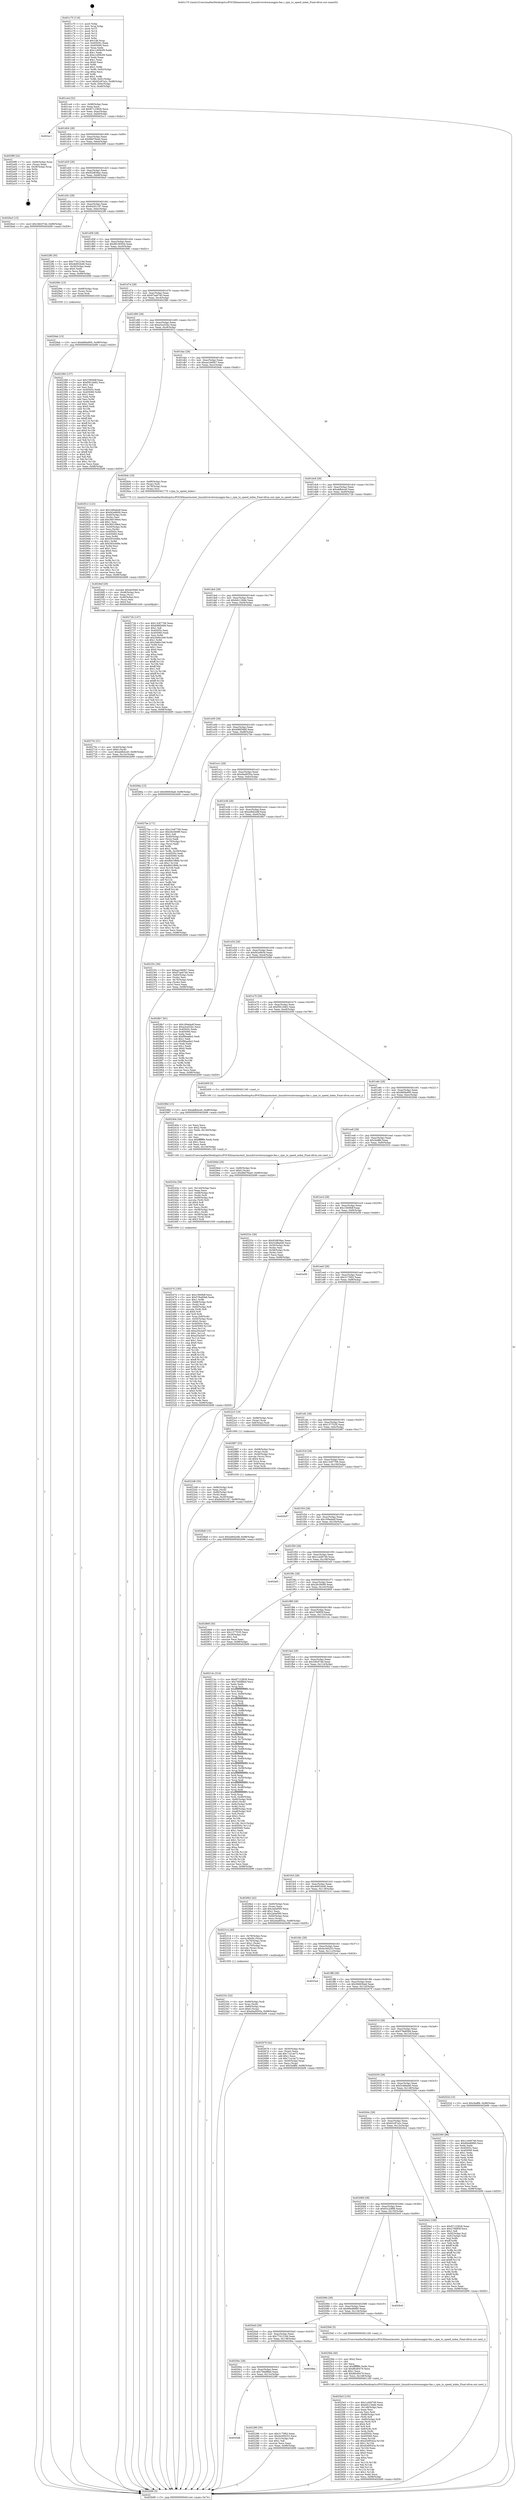 digraph "0x401c70" {
  label = "0x401c70 (/mnt/c/Users/mathe/Desktop/tcc/POCII/binaries/extr_linuxdrivershwmongpio-fan.c_rpm_to_speed_index_Final-ollvm.out::main(0))"
  labelloc = "t"
  node[shape=record]

  Entry [label="",width=0.3,height=0.3,shape=circle,fillcolor=black,style=filled]
  "0x401ce4" [label="{
     0x401ce4 [32]\l
     | [instrs]\l
     &nbsp;&nbsp;0x401ce4 \<+6\>: mov -0x98(%rbp),%eax\l
     &nbsp;&nbsp;0x401cea \<+2\>: mov %eax,%ecx\l
     &nbsp;&nbsp;0x401cec \<+6\>: sub $0x87123828,%ecx\l
     &nbsp;&nbsp;0x401cf2 \<+6\>: mov %eax,-0xac(%rbp)\l
     &nbsp;&nbsp;0x401cf8 \<+6\>: mov %ecx,-0xb0(%rbp)\l
     &nbsp;&nbsp;0x401cfe \<+6\>: je 0000000000402a11 \<main+0xda1\>\l
  }"]
  "0x402a11" [label="{
     0x402a11\l
  }", style=dashed]
  "0x401d04" [label="{
     0x401d04 [28]\l
     | [instrs]\l
     &nbsp;&nbsp;0x401d04 \<+5\>: jmp 0000000000401d09 \<main+0x99\>\l
     &nbsp;&nbsp;0x401d09 \<+6\>: mov -0xac(%rbp),%eax\l
     &nbsp;&nbsp;0x401d0f \<+5\>: sub $0x88d76ee0,%eax\l
     &nbsp;&nbsp;0x401d14 \<+6\>: mov %eax,-0xb4(%rbp)\l
     &nbsp;&nbsp;0x401d1a \<+6\>: je 00000000004029f9 \<main+0xd89\>\l
  }"]
  Exit [label="",width=0.3,height=0.3,shape=circle,fillcolor=black,style=filled,peripheries=2]
  "0x4029f9" [label="{
     0x4029f9 [24]\l
     | [instrs]\l
     &nbsp;&nbsp;0x4029f9 \<+7\>: mov -0x90(%rbp),%rax\l
     &nbsp;&nbsp;0x402a00 \<+2\>: mov (%rax),%eax\l
     &nbsp;&nbsp;0x402a02 \<+4\>: lea -0x28(%rbp),%rsp\l
     &nbsp;&nbsp;0x402a06 \<+1\>: pop %rbx\l
     &nbsp;&nbsp;0x402a07 \<+2\>: pop %r12\l
     &nbsp;&nbsp;0x402a09 \<+2\>: pop %r13\l
     &nbsp;&nbsp;0x402a0b \<+2\>: pop %r14\l
     &nbsp;&nbsp;0x402a0d \<+2\>: pop %r15\l
     &nbsp;&nbsp;0x402a0f \<+1\>: pop %rbp\l
     &nbsp;&nbsp;0x402a10 \<+1\>: ret\l
  }"]
  "0x401d20" [label="{
     0x401d20 [28]\l
     | [instrs]\l
     &nbsp;&nbsp;0x401d20 \<+5\>: jmp 0000000000401d25 \<main+0xb5\>\l
     &nbsp;&nbsp;0x401d25 \<+6\>: mov -0xac(%rbp),%eax\l
     &nbsp;&nbsp;0x401d2b \<+5\>: sub $0x92d838ac,%eax\l
     &nbsp;&nbsp;0x401d30 \<+6\>: mov %eax,-0xb8(%rbp)\l
     &nbsp;&nbsp;0x401d36 \<+6\>: je 00000000004026a3 \<main+0xa33\>\l
  }"]
  "0x4029ab" [label="{
     0x4029ab [15]\l
     | [instrs]\l
     &nbsp;&nbsp;0x4029ab \<+10\>: movl $0xfd69a995,-0x98(%rbp)\l
     &nbsp;&nbsp;0x4029b5 \<+5\>: jmp 0000000000402b99 \<main+0xf29\>\l
  }"]
  "0x4026a3" [label="{
     0x4026a3 [15]\l
     | [instrs]\l
     &nbsp;&nbsp;0x4026a3 \<+10\>: movl $0x34fc07dd,-0x98(%rbp)\l
     &nbsp;&nbsp;0x4026ad \<+5\>: jmp 0000000000402b99 \<main+0xf29\>\l
  }"]
  "0x401d3c" [label="{
     0x401d3c [28]\l
     | [instrs]\l
     &nbsp;&nbsp;0x401d3c \<+5\>: jmp 0000000000401d41 \<main+0xd1\>\l
     &nbsp;&nbsp;0x401d41 \<+6\>: mov -0xac(%rbp),%eax\l
     &nbsp;&nbsp;0x401d47 \<+5\>: sub $0x94261187,%eax\l
     &nbsp;&nbsp;0x401d4c \<+6\>: mov %eax,-0xbc(%rbp)\l
     &nbsp;&nbsp;0x401d52 \<+6\>: je 00000000004022f6 \<main+0x686\>\l
  }"]
  "0x4028a8" [label="{
     0x4028a8 [15]\l
     | [instrs]\l
     &nbsp;&nbsp;0x4028a8 \<+10\>: movl $0xed942e8f,-0x98(%rbp)\l
     &nbsp;&nbsp;0x4028b2 \<+5\>: jmp 0000000000402b99 \<main+0xf29\>\l
  }"]
  "0x4022f6" [label="{
     0x4022f6 [30]\l
     | [instrs]\l
     &nbsp;&nbsp;0x4022f6 \<+5\>: mov $0x77d1216d,%eax\l
     &nbsp;&nbsp;0x4022fb \<+5\>: mov $0x4b952b46,%ecx\l
     &nbsp;&nbsp;0x402300 \<+3\>: mov -0x30(%rbp),%edx\l
     &nbsp;&nbsp;0x402303 \<+3\>: cmp $0x0,%edx\l
     &nbsp;&nbsp;0x402306 \<+3\>: cmove %ecx,%eax\l
     &nbsp;&nbsp;0x402309 \<+6\>: mov %eax,-0x98(%rbp)\l
     &nbsp;&nbsp;0x40230f \<+5\>: jmp 0000000000402b99 \<main+0xf29\>\l
  }"]
  "0x401d58" [label="{
     0x401d58 [28]\l
     | [instrs]\l
     &nbsp;&nbsp;0x401d58 \<+5\>: jmp 0000000000401d5d \<main+0xed\>\l
     &nbsp;&nbsp;0x401d5d \<+6\>: mov -0xac(%rbp),%eax\l
     &nbsp;&nbsp;0x401d63 \<+5\>: sub $0x96190454,%eax\l
     &nbsp;&nbsp;0x401d68 \<+6\>: mov %eax,-0xc0(%rbp)\l
     &nbsp;&nbsp;0x401d6e \<+6\>: je 000000000040299c \<main+0xd2c\>\l
  }"]
  "0x40270c" [label="{
     0x40270c [31]\l
     | [instrs]\l
     &nbsp;&nbsp;0x40270c \<+4\>: mov -0x40(%rbp),%rdi\l
     &nbsp;&nbsp;0x402710 \<+6\>: movl $0x0,(%rdi)\l
     &nbsp;&nbsp;0x402716 \<+10\>: movl $0xabfb4ce0,-0x98(%rbp)\l
     &nbsp;&nbsp;0x402720 \<+6\>: mov %eax,-0x14c(%rbp)\l
     &nbsp;&nbsp;0x402726 \<+5\>: jmp 0000000000402b99 \<main+0xf29\>\l
  }"]
  "0x40299c" [label="{
     0x40299c [15]\l
     | [instrs]\l
     &nbsp;&nbsp;0x40299c \<+4\>: mov -0x68(%rbp),%rax\l
     &nbsp;&nbsp;0x4029a0 \<+3\>: mov (%rax),%rax\l
     &nbsp;&nbsp;0x4029a3 \<+3\>: mov %rax,%rdi\l
     &nbsp;&nbsp;0x4029a6 \<+5\>: call 0000000000401030 \<free@plt\>\l
     | [calls]\l
     &nbsp;&nbsp;0x401030 \{1\} (unknown)\l
  }"]
  "0x401d74" [label="{
     0x401d74 [28]\l
     | [instrs]\l
     &nbsp;&nbsp;0x401d74 \<+5\>: jmp 0000000000401d79 \<main+0x109\>\l
     &nbsp;&nbsp;0x401d79 \<+6\>: mov -0xac(%rbp),%eax\l
     &nbsp;&nbsp;0x401d7f \<+5\>: sub $0x97aa6740,%eax\l
     &nbsp;&nbsp;0x401d84 \<+6\>: mov %eax,-0xc4(%rbp)\l
     &nbsp;&nbsp;0x401d8a \<+6\>: je 0000000000402380 \<main+0x710\>\l
  }"]
  "0x4026ef" [label="{
     0x4026ef [29]\l
     | [instrs]\l
     &nbsp;&nbsp;0x4026ef \<+10\>: movabs $0x4030b6,%rdi\l
     &nbsp;&nbsp;0x4026f9 \<+4\>: mov -0x48(%rbp),%rsi\l
     &nbsp;&nbsp;0x4026fd \<+2\>: mov %eax,(%rsi)\l
     &nbsp;&nbsp;0x4026ff \<+4\>: mov -0x48(%rbp),%rsi\l
     &nbsp;&nbsp;0x402703 \<+2\>: mov (%rsi),%esi\l
     &nbsp;&nbsp;0x402705 \<+2\>: mov $0x0,%al\l
     &nbsp;&nbsp;0x402707 \<+5\>: call 0000000000401040 \<printf@plt\>\l
     | [calls]\l
     &nbsp;&nbsp;0x401040 \{1\} (unknown)\l
  }"]
  "0x402380" [label="{
     0x402380 [137]\l
     | [instrs]\l
     &nbsp;&nbsp;0x402380 \<+5\>: mov $0x15609df,%eax\l
     &nbsp;&nbsp;0x402385 \<+5\>: mov $0xf561d462,%ecx\l
     &nbsp;&nbsp;0x40238a \<+2\>: mov $0x1,%dl\l
     &nbsp;&nbsp;0x40238c \<+2\>: xor %esi,%esi\l
     &nbsp;&nbsp;0x40238e \<+7\>: mov 0x40505c,%edi\l
     &nbsp;&nbsp;0x402395 \<+8\>: mov 0x405060,%r8d\l
     &nbsp;&nbsp;0x40239d \<+3\>: sub $0x1,%esi\l
     &nbsp;&nbsp;0x4023a0 \<+3\>: mov %edi,%r9d\l
     &nbsp;&nbsp;0x4023a3 \<+3\>: add %esi,%r9d\l
     &nbsp;&nbsp;0x4023a6 \<+4\>: imul %r9d,%edi\l
     &nbsp;&nbsp;0x4023aa \<+3\>: and $0x1,%edi\l
     &nbsp;&nbsp;0x4023ad \<+3\>: cmp $0x0,%edi\l
     &nbsp;&nbsp;0x4023b0 \<+4\>: sete %r10b\l
     &nbsp;&nbsp;0x4023b4 \<+4\>: cmp $0xa,%r8d\l
     &nbsp;&nbsp;0x4023b8 \<+4\>: setl %r11b\l
     &nbsp;&nbsp;0x4023bc \<+3\>: mov %r10b,%bl\l
     &nbsp;&nbsp;0x4023bf \<+3\>: xor $0xff,%bl\l
     &nbsp;&nbsp;0x4023c2 \<+3\>: mov %r11b,%r14b\l
     &nbsp;&nbsp;0x4023c5 \<+4\>: xor $0xff,%r14b\l
     &nbsp;&nbsp;0x4023c9 \<+3\>: xor $0x0,%dl\l
     &nbsp;&nbsp;0x4023cc \<+3\>: mov %bl,%r15b\l
     &nbsp;&nbsp;0x4023cf \<+4\>: and $0x0,%r15b\l
     &nbsp;&nbsp;0x4023d3 \<+3\>: and %dl,%r10b\l
     &nbsp;&nbsp;0x4023d6 \<+3\>: mov %r14b,%r12b\l
     &nbsp;&nbsp;0x4023d9 \<+4\>: and $0x0,%r12b\l
     &nbsp;&nbsp;0x4023dd \<+3\>: and %dl,%r11b\l
     &nbsp;&nbsp;0x4023e0 \<+3\>: or %r10b,%r15b\l
     &nbsp;&nbsp;0x4023e3 \<+3\>: or %r11b,%r12b\l
     &nbsp;&nbsp;0x4023e6 \<+3\>: xor %r12b,%r15b\l
     &nbsp;&nbsp;0x4023e9 \<+3\>: or %r14b,%bl\l
     &nbsp;&nbsp;0x4023ec \<+3\>: xor $0xff,%bl\l
     &nbsp;&nbsp;0x4023ef \<+3\>: or $0x0,%dl\l
     &nbsp;&nbsp;0x4023f2 \<+2\>: and %dl,%bl\l
     &nbsp;&nbsp;0x4023f4 \<+3\>: or %bl,%r15b\l
     &nbsp;&nbsp;0x4023f7 \<+4\>: test $0x1,%r15b\l
     &nbsp;&nbsp;0x4023fb \<+3\>: cmovne %ecx,%eax\l
     &nbsp;&nbsp;0x4023fe \<+6\>: mov %eax,-0x98(%rbp)\l
     &nbsp;&nbsp;0x402404 \<+5\>: jmp 0000000000402b99 \<main+0xf29\>\l
  }"]
  "0x401d90" [label="{
     0x401d90 [28]\l
     | [instrs]\l
     &nbsp;&nbsp;0x401d90 \<+5\>: jmp 0000000000401d95 \<main+0x125\>\l
     &nbsp;&nbsp;0x401d95 \<+6\>: mov -0xac(%rbp),%eax\l
     &nbsp;&nbsp;0x401d9b \<+5\>: sub $0xa3ce52bc,%eax\l
     &nbsp;&nbsp;0x401da0 \<+6\>: mov %eax,-0xc8(%rbp)\l
     &nbsp;&nbsp;0x401da6 \<+6\>: je 0000000000402912 \<main+0xca2\>\l
  }"]
  "0x4025e3" [label="{
     0x4025e3 [135]\l
     | [instrs]\l
     &nbsp;&nbsp;0x4025e3 \<+5\>: mov $0x1cd49749,%ecx\l
     &nbsp;&nbsp;0x4025e8 \<+5\>: mov $0xb0c13bbb,%edx\l
     &nbsp;&nbsp;0x4025ed \<+6\>: mov -0x148(%rbp),%esi\l
     &nbsp;&nbsp;0x4025f3 \<+3\>: imul %eax,%esi\l
     &nbsp;&nbsp;0x4025f6 \<+3\>: movslq %esi,%rdi\l
     &nbsp;&nbsp;0x4025f9 \<+4\>: mov -0x68(%rbp),%r8\l
     &nbsp;&nbsp;0x4025fd \<+3\>: mov (%r8),%r8\l
     &nbsp;&nbsp;0x402600 \<+4\>: mov -0x60(%rbp),%r9\l
     &nbsp;&nbsp;0x402604 \<+3\>: movslq (%r9),%r9\l
     &nbsp;&nbsp;0x402607 \<+4\>: shl $0x4,%r9\l
     &nbsp;&nbsp;0x40260b \<+3\>: add %r9,%r8\l
     &nbsp;&nbsp;0x40260e \<+4\>: mov 0x8(%r8),%r8\l
     &nbsp;&nbsp;0x402612 \<+3\>: mov %rdi,(%r8)\l
     &nbsp;&nbsp;0x402615 \<+7\>: mov 0x40505c,%eax\l
     &nbsp;&nbsp;0x40261c \<+7\>: mov 0x405060,%esi\l
     &nbsp;&nbsp;0x402623 \<+3\>: mov %eax,%r10d\l
     &nbsp;&nbsp;0x402626 \<+7\>: add $0xd3d9542a,%r10d\l
     &nbsp;&nbsp;0x40262d \<+4\>: sub $0x1,%r10d\l
     &nbsp;&nbsp;0x402631 \<+7\>: sub $0xd3d9542a,%r10d\l
     &nbsp;&nbsp;0x402638 \<+4\>: imul %r10d,%eax\l
     &nbsp;&nbsp;0x40263c \<+3\>: and $0x1,%eax\l
     &nbsp;&nbsp;0x40263f \<+3\>: cmp $0x0,%eax\l
     &nbsp;&nbsp;0x402642 \<+4\>: sete %r11b\l
     &nbsp;&nbsp;0x402646 \<+3\>: cmp $0xa,%esi\l
     &nbsp;&nbsp;0x402649 \<+3\>: setl %bl\l
     &nbsp;&nbsp;0x40264c \<+3\>: mov %r11b,%r14b\l
     &nbsp;&nbsp;0x40264f \<+3\>: and %bl,%r14b\l
     &nbsp;&nbsp;0x402652 \<+3\>: xor %bl,%r11b\l
     &nbsp;&nbsp;0x402655 \<+3\>: or %r11b,%r14b\l
     &nbsp;&nbsp;0x402658 \<+4\>: test $0x1,%r14b\l
     &nbsp;&nbsp;0x40265c \<+3\>: cmovne %edx,%ecx\l
     &nbsp;&nbsp;0x40265f \<+6\>: mov %ecx,-0x98(%rbp)\l
     &nbsp;&nbsp;0x402665 \<+5\>: jmp 0000000000402b99 \<main+0xf29\>\l
  }"]
  "0x402912" [label="{
     0x402912 [123]\l
     | [instrs]\l
     &nbsp;&nbsp;0x402912 \<+5\>: mov $0x169eda4f,%eax\l
     &nbsp;&nbsp;0x402917 \<+5\>: mov $0xf42e9b5b,%ecx\l
     &nbsp;&nbsp;0x40291c \<+4\>: mov -0x40(%rbp),%rdx\l
     &nbsp;&nbsp;0x402920 \<+2\>: mov (%rdx),%esi\l
     &nbsp;&nbsp;0x402922 \<+6\>: add $0x360199e4,%esi\l
     &nbsp;&nbsp;0x402928 \<+3\>: add $0x1,%esi\l
     &nbsp;&nbsp;0x40292b \<+6\>: sub $0x360199e4,%esi\l
     &nbsp;&nbsp;0x402931 \<+4\>: mov -0x40(%rbp),%rdx\l
     &nbsp;&nbsp;0x402935 \<+2\>: mov %esi,(%rdx)\l
     &nbsp;&nbsp;0x402937 \<+7\>: mov 0x40505c,%esi\l
     &nbsp;&nbsp;0x40293e \<+7\>: mov 0x405060,%edi\l
     &nbsp;&nbsp;0x402945 \<+3\>: mov %esi,%r8d\l
     &nbsp;&nbsp;0x402948 \<+7\>: sub $0x593c0d9e,%r8d\l
     &nbsp;&nbsp;0x40294f \<+4\>: sub $0x1,%r8d\l
     &nbsp;&nbsp;0x402953 \<+7\>: add $0x593c0d9e,%r8d\l
     &nbsp;&nbsp;0x40295a \<+4\>: imul %r8d,%esi\l
     &nbsp;&nbsp;0x40295e \<+3\>: and $0x1,%esi\l
     &nbsp;&nbsp;0x402961 \<+3\>: cmp $0x0,%esi\l
     &nbsp;&nbsp;0x402964 \<+4\>: sete %r9b\l
     &nbsp;&nbsp;0x402968 \<+3\>: cmp $0xa,%edi\l
     &nbsp;&nbsp;0x40296b \<+4\>: setl %r10b\l
     &nbsp;&nbsp;0x40296f \<+3\>: mov %r9b,%r11b\l
     &nbsp;&nbsp;0x402972 \<+3\>: and %r10b,%r11b\l
     &nbsp;&nbsp;0x402975 \<+3\>: xor %r10b,%r9b\l
     &nbsp;&nbsp;0x402978 \<+3\>: or %r9b,%r11b\l
     &nbsp;&nbsp;0x40297b \<+4\>: test $0x1,%r11b\l
     &nbsp;&nbsp;0x40297f \<+3\>: cmovne %ecx,%eax\l
     &nbsp;&nbsp;0x402982 \<+6\>: mov %eax,-0x98(%rbp)\l
     &nbsp;&nbsp;0x402988 \<+5\>: jmp 0000000000402b99 \<main+0xf29\>\l
  }"]
  "0x401dac" [label="{
     0x401dac [28]\l
     | [instrs]\l
     &nbsp;&nbsp;0x401dac \<+5\>: jmp 0000000000401db1 \<main+0x141\>\l
     &nbsp;&nbsp;0x401db1 \<+6\>: mov -0xac(%rbp),%eax\l
     &nbsp;&nbsp;0x401db7 \<+5\>: sub $0xaa1b60b7,%eax\l
     &nbsp;&nbsp;0x401dbc \<+6\>: mov %eax,-0xcc(%rbp)\l
     &nbsp;&nbsp;0x401dc2 \<+6\>: je 00000000004026dc \<main+0xa6c\>\l
  }"]
  "0x4025bb" [label="{
     0x4025bb [40]\l
     | [instrs]\l
     &nbsp;&nbsp;0x4025bb \<+5\>: mov $0x2,%ecx\l
     &nbsp;&nbsp;0x4025c0 \<+1\>: cltd\l
     &nbsp;&nbsp;0x4025c1 \<+2\>: idiv %ecx\l
     &nbsp;&nbsp;0x4025c3 \<+6\>: imul $0xfffffffe,%edx,%ecx\l
     &nbsp;&nbsp;0x4025c9 \<+6\>: sub $0x8fcd0479,%ecx\l
     &nbsp;&nbsp;0x4025cf \<+3\>: add $0x1,%ecx\l
     &nbsp;&nbsp;0x4025d2 \<+6\>: add $0x8fcd0479,%ecx\l
     &nbsp;&nbsp;0x4025d8 \<+6\>: mov %ecx,-0x148(%rbp)\l
     &nbsp;&nbsp;0x4025de \<+5\>: call 0000000000401160 \<next_i\>\l
     | [calls]\l
     &nbsp;&nbsp;0x401160 \{1\} (/mnt/c/Users/mathe/Desktop/tcc/POCII/binaries/extr_linuxdrivershwmongpio-fan.c_rpm_to_speed_index_Final-ollvm.out::next_i)\l
  }"]
  "0x4026dc" [label="{
     0x4026dc [19]\l
     | [instrs]\l
     &nbsp;&nbsp;0x4026dc \<+4\>: mov -0x68(%rbp),%rax\l
     &nbsp;&nbsp;0x4026e0 \<+3\>: mov (%rax),%rdi\l
     &nbsp;&nbsp;0x4026e3 \<+4\>: mov -0x78(%rbp),%rax\l
     &nbsp;&nbsp;0x4026e7 \<+3\>: mov (%rax),%rsi\l
     &nbsp;&nbsp;0x4026ea \<+5\>: call 0000000000401770 \<rpm_to_speed_index\>\l
     | [calls]\l
     &nbsp;&nbsp;0x401770 \{1\} (/mnt/c/Users/mathe/Desktop/tcc/POCII/binaries/extr_linuxdrivershwmongpio-fan.c_rpm_to_speed_index_Final-ollvm.out::rpm_to_speed_index)\l
  }"]
  "0x401dc8" [label="{
     0x401dc8 [28]\l
     | [instrs]\l
     &nbsp;&nbsp;0x401dc8 \<+5\>: jmp 0000000000401dcd \<main+0x15d\>\l
     &nbsp;&nbsp;0x401dcd \<+6\>: mov -0xac(%rbp),%eax\l
     &nbsp;&nbsp;0x401dd3 \<+5\>: sub $0xabfb4ce0,%eax\l
     &nbsp;&nbsp;0x401dd8 \<+6\>: mov %eax,-0xd0(%rbp)\l
     &nbsp;&nbsp;0x401dde \<+6\>: je 000000000040272b \<main+0xabb\>\l
  }"]
  "0x402474" [label="{
     0x402474 [185]\l
     | [instrs]\l
     &nbsp;&nbsp;0x402474 \<+5\>: mov $0x15609df,%ecx\l
     &nbsp;&nbsp;0x402479 \<+5\>: mov $0x578a85b8,%edx\l
     &nbsp;&nbsp;0x40247e \<+3\>: mov $0x1,%r9b\l
     &nbsp;&nbsp;0x402481 \<+4\>: mov -0x68(%rbp),%rdi\l
     &nbsp;&nbsp;0x402485 \<+3\>: mov (%rdi),%rdi\l
     &nbsp;&nbsp;0x402488 \<+4\>: mov -0x60(%rbp),%r8\l
     &nbsp;&nbsp;0x40248c \<+3\>: movslq (%r8),%r8\l
     &nbsp;&nbsp;0x40248f \<+4\>: shl $0x4,%r8\l
     &nbsp;&nbsp;0x402493 \<+3\>: add %r8,%rdi\l
     &nbsp;&nbsp;0x402496 \<+4\>: mov %rax,0x8(%rdi)\l
     &nbsp;&nbsp;0x40249a \<+4\>: mov -0x50(%rbp),%rax\l
     &nbsp;&nbsp;0x40249e \<+6\>: movl $0x0,(%rax)\l
     &nbsp;&nbsp;0x4024a4 \<+7\>: mov 0x40505c,%esi\l
     &nbsp;&nbsp;0x4024ab \<+8\>: mov 0x405060,%r10d\l
     &nbsp;&nbsp;0x4024b3 \<+3\>: mov %esi,%r11d\l
     &nbsp;&nbsp;0x4024b6 \<+7\>: add $0xa35a3a07,%r11d\l
     &nbsp;&nbsp;0x4024bd \<+4\>: sub $0x1,%r11d\l
     &nbsp;&nbsp;0x4024c1 \<+7\>: sub $0xa35a3a07,%r11d\l
     &nbsp;&nbsp;0x4024c8 \<+4\>: imul %r11d,%esi\l
     &nbsp;&nbsp;0x4024cc \<+3\>: and $0x1,%esi\l
     &nbsp;&nbsp;0x4024cf \<+3\>: cmp $0x0,%esi\l
     &nbsp;&nbsp;0x4024d2 \<+3\>: sete %bl\l
     &nbsp;&nbsp;0x4024d5 \<+4\>: cmp $0xa,%r10d\l
     &nbsp;&nbsp;0x4024d9 \<+4\>: setl %r14b\l
     &nbsp;&nbsp;0x4024dd \<+3\>: mov %bl,%r15b\l
     &nbsp;&nbsp;0x4024e0 \<+4\>: xor $0xff,%r15b\l
     &nbsp;&nbsp;0x4024e4 \<+3\>: mov %r14b,%r12b\l
     &nbsp;&nbsp;0x4024e7 \<+4\>: xor $0xff,%r12b\l
     &nbsp;&nbsp;0x4024eb \<+4\>: xor $0x0,%r9b\l
     &nbsp;&nbsp;0x4024ef \<+3\>: mov %r15b,%r13b\l
     &nbsp;&nbsp;0x4024f2 \<+4\>: and $0x0,%r13b\l
     &nbsp;&nbsp;0x4024f6 \<+3\>: and %r9b,%bl\l
     &nbsp;&nbsp;0x4024f9 \<+3\>: mov %r12b,%al\l
     &nbsp;&nbsp;0x4024fc \<+2\>: and $0x0,%al\l
     &nbsp;&nbsp;0x4024fe \<+3\>: and %r9b,%r14b\l
     &nbsp;&nbsp;0x402501 \<+3\>: or %bl,%r13b\l
     &nbsp;&nbsp;0x402504 \<+3\>: or %r14b,%al\l
     &nbsp;&nbsp;0x402507 \<+3\>: xor %al,%r13b\l
     &nbsp;&nbsp;0x40250a \<+3\>: or %r12b,%r15b\l
     &nbsp;&nbsp;0x40250d \<+4\>: xor $0xff,%r15b\l
     &nbsp;&nbsp;0x402511 \<+4\>: or $0x0,%r9b\l
     &nbsp;&nbsp;0x402515 \<+3\>: and %r9b,%r15b\l
     &nbsp;&nbsp;0x402518 \<+3\>: or %r15b,%r13b\l
     &nbsp;&nbsp;0x40251b \<+4\>: test $0x1,%r13b\l
     &nbsp;&nbsp;0x40251f \<+3\>: cmovne %edx,%ecx\l
     &nbsp;&nbsp;0x402522 \<+6\>: mov %ecx,-0x98(%rbp)\l
     &nbsp;&nbsp;0x402528 \<+5\>: jmp 0000000000402b99 \<main+0xf29\>\l
  }"]
  "0x40272b" [label="{
     0x40272b [147]\l
     | [instrs]\l
     &nbsp;&nbsp;0x40272b \<+5\>: mov $0x13c87706,%eax\l
     &nbsp;&nbsp;0x402730 \<+5\>: mov $0xb96f2668,%ecx\l
     &nbsp;&nbsp;0x402735 \<+2\>: mov $0x1,%dl\l
     &nbsp;&nbsp;0x402737 \<+7\>: mov 0x40505c,%esi\l
     &nbsp;&nbsp;0x40273e \<+7\>: mov 0x405060,%edi\l
     &nbsp;&nbsp;0x402745 \<+3\>: mov %esi,%r8d\l
     &nbsp;&nbsp;0x402748 \<+7\>: add $0x2b6bc346,%r8d\l
     &nbsp;&nbsp;0x40274f \<+4\>: sub $0x1,%r8d\l
     &nbsp;&nbsp;0x402753 \<+7\>: sub $0x2b6bc346,%r8d\l
     &nbsp;&nbsp;0x40275a \<+4\>: imul %r8d,%esi\l
     &nbsp;&nbsp;0x40275e \<+3\>: and $0x1,%esi\l
     &nbsp;&nbsp;0x402761 \<+3\>: cmp $0x0,%esi\l
     &nbsp;&nbsp;0x402764 \<+4\>: sete %r9b\l
     &nbsp;&nbsp;0x402768 \<+3\>: cmp $0xa,%edi\l
     &nbsp;&nbsp;0x40276b \<+4\>: setl %r10b\l
     &nbsp;&nbsp;0x40276f \<+3\>: mov %r9b,%r11b\l
     &nbsp;&nbsp;0x402772 \<+4\>: xor $0xff,%r11b\l
     &nbsp;&nbsp;0x402776 \<+3\>: mov %r10b,%bl\l
     &nbsp;&nbsp;0x402779 \<+3\>: xor $0xff,%bl\l
     &nbsp;&nbsp;0x40277c \<+3\>: xor $0x1,%dl\l
     &nbsp;&nbsp;0x40277f \<+3\>: mov %r11b,%r14b\l
     &nbsp;&nbsp;0x402782 \<+4\>: and $0xff,%r14b\l
     &nbsp;&nbsp;0x402786 \<+3\>: and %dl,%r9b\l
     &nbsp;&nbsp;0x402789 \<+3\>: mov %bl,%r15b\l
     &nbsp;&nbsp;0x40278c \<+4\>: and $0xff,%r15b\l
     &nbsp;&nbsp;0x402790 \<+3\>: and %dl,%r10b\l
     &nbsp;&nbsp;0x402793 \<+3\>: or %r9b,%r14b\l
     &nbsp;&nbsp;0x402796 \<+3\>: or %r10b,%r15b\l
     &nbsp;&nbsp;0x402799 \<+3\>: xor %r15b,%r14b\l
     &nbsp;&nbsp;0x40279c \<+3\>: or %bl,%r11b\l
     &nbsp;&nbsp;0x40279f \<+4\>: xor $0xff,%r11b\l
     &nbsp;&nbsp;0x4027a3 \<+3\>: or $0x1,%dl\l
     &nbsp;&nbsp;0x4027a6 \<+3\>: and %dl,%r11b\l
     &nbsp;&nbsp;0x4027a9 \<+3\>: or %r11b,%r14b\l
     &nbsp;&nbsp;0x4027ac \<+4\>: test $0x1,%r14b\l
     &nbsp;&nbsp;0x4027b0 \<+3\>: cmovne %ecx,%eax\l
     &nbsp;&nbsp;0x4027b3 \<+6\>: mov %eax,-0x98(%rbp)\l
     &nbsp;&nbsp;0x4027b9 \<+5\>: jmp 0000000000402b99 \<main+0xf29\>\l
  }"]
  "0x401de4" [label="{
     0x401de4 [28]\l
     | [instrs]\l
     &nbsp;&nbsp;0x401de4 \<+5\>: jmp 0000000000401de9 \<main+0x179\>\l
     &nbsp;&nbsp;0x401de9 \<+6\>: mov -0xac(%rbp),%eax\l
     &nbsp;&nbsp;0x401def \<+5\>: sub $0xb0c13bbb,%eax\l
     &nbsp;&nbsp;0x401df4 \<+6\>: mov %eax,-0xd4(%rbp)\l
     &nbsp;&nbsp;0x401dfa \<+6\>: je 000000000040266a \<main+0x9fa\>\l
  }"]
  "0x40243a" [label="{
     0x40243a [58]\l
     | [instrs]\l
     &nbsp;&nbsp;0x40243a \<+6\>: mov -0x144(%rbp),%ecx\l
     &nbsp;&nbsp;0x402440 \<+3\>: imul %eax,%ecx\l
     &nbsp;&nbsp;0x402443 \<+4\>: mov -0x68(%rbp),%rdi\l
     &nbsp;&nbsp;0x402447 \<+3\>: mov (%rdi),%rdi\l
     &nbsp;&nbsp;0x40244a \<+4\>: mov -0x60(%rbp),%r8\l
     &nbsp;&nbsp;0x40244e \<+3\>: movslq (%r8),%r8\l
     &nbsp;&nbsp;0x402451 \<+4\>: shl $0x4,%r8\l
     &nbsp;&nbsp;0x402455 \<+3\>: add %r8,%rdi\l
     &nbsp;&nbsp;0x402458 \<+2\>: mov %ecx,(%rdi)\l
     &nbsp;&nbsp;0x40245a \<+4\>: mov -0x58(%rbp),%rdi\l
     &nbsp;&nbsp;0x40245e \<+6\>: movl $0x1,(%rdi)\l
     &nbsp;&nbsp;0x402464 \<+4\>: mov -0x58(%rbp),%rdi\l
     &nbsp;&nbsp;0x402468 \<+3\>: movslq (%rdi),%rdi\l
     &nbsp;&nbsp;0x40246b \<+4\>: shl $0x3,%rdi\l
     &nbsp;&nbsp;0x40246f \<+5\>: call 0000000000401050 \<malloc@plt\>\l
     | [calls]\l
     &nbsp;&nbsp;0x401050 \{1\} (unknown)\l
  }"]
  "0x40266a" [label="{
     0x40266a [15]\l
     | [instrs]\l
     &nbsp;&nbsp;0x40266a \<+10\>: movl $0x56663ba8,-0x98(%rbp)\l
     &nbsp;&nbsp;0x402674 \<+5\>: jmp 0000000000402b99 \<main+0xf29\>\l
  }"]
  "0x401e00" [label="{
     0x401e00 [28]\l
     | [instrs]\l
     &nbsp;&nbsp;0x401e00 \<+5\>: jmp 0000000000401e05 \<main+0x195\>\l
     &nbsp;&nbsp;0x401e05 \<+6\>: mov -0xac(%rbp),%eax\l
     &nbsp;&nbsp;0x401e0b \<+5\>: sub $0xb96f2668,%eax\l
     &nbsp;&nbsp;0x401e10 \<+6\>: mov %eax,-0xd8(%rbp)\l
     &nbsp;&nbsp;0x401e16 \<+6\>: je 00000000004027be \<main+0xb4e\>\l
  }"]
  "0x40240e" [label="{
     0x40240e [44]\l
     | [instrs]\l
     &nbsp;&nbsp;0x40240e \<+2\>: xor %ecx,%ecx\l
     &nbsp;&nbsp;0x402410 \<+5\>: mov $0x2,%edx\l
     &nbsp;&nbsp;0x402415 \<+6\>: mov %edx,-0x140(%rbp)\l
     &nbsp;&nbsp;0x40241b \<+1\>: cltd\l
     &nbsp;&nbsp;0x40241c \<+6\>: mov -0x140(%rbp),%esi\l
     &nbsp;&nbsp;0x402422 \<+2\>: idiv %esi\l
     &nbsp;&nbsp;0x402424 \<+6\>: imul $0xfffffffe,%edx,%edx\l
     &nbsp;&nbsp;0x40242a \<+3\>: sub $0x1,%ecx\l
     &nbsp;&nbsp;0x40242d \<+2\>: sub %ecx,%edx\l
     &nbsp;&nbsp;0x40242f \<+6\>: mov %edx,-0x144(%rbp)\l
     &nbsp;&nbsp;0x402435 \<+5\>: call 0000000000401160 \<next_i\>\l
     | [calls]\l
     &nbsp;&nbsp;0x401160 \{1\} (/mnt/c/Users/mathe/Desktop/tcc/POCII/binaries/extr_linuxdrivershwmongpio-fan.c_rpm_to_speed_index_Final-ollvm.out::next_i)\l
  }"]
  "0x4027be" [label="{
     0x4027be [171]\l
     | [instrs]\l
     &nbsp;&nbsp;0x4027be \<+5\>: mov $0x13c87706,%eax\l
     &nbsp;&nbsp;0x4027c3 \<+5\>: mov $0x26c560f9,%ecx\l
     &nbsp;&nbsp;0x4027c8 \<+2\>: mov $0x1,%dl\l
     &nbsp;&nbsp;0x4027ca \<+4\>: mov -0x40(%rbp),%rsi\l
     &nbsp;&nbsp;0x4027ce \<+2\>: mov (%rsi),%edi\l
     &nbsp;&nbsp;0x4027d0 \<+4\>: mov -0x70(%rbp),%rsi\l
     &nbsp;&nbsp;0x4027d4 \<+2\>: cmp (%rsi),%edi\l
     &nbsp;&nbsp;0x4027d6 \<+4\>: setl %r8b\l
     &nbsp;&nbsp;0x4027da \<+4\>: and $0x1,%r8b\l
     &nbsp;&nbsp;0x4027de \<+4\>: mov %r8b,-0x29(%rbp)\l
     &nbsp;&nbsp;0x4027e2 \<+7\>: mov 0x40505c,%edi\l
     &nbsp;&nbsp;0x4027e9 \<+8\>: mov 0x405060,%r9d\l
     &nbsp;&nbsp;0x4027f1 \<+3\>: mov %edi,%r10d\l
     &nbsp;&nbsp;0x4027f4 \<+7\>: add $0x8b01f66b,%r10d\l
     &nbsp;&nbsp;0x4027fb \<+4\>: sub $0x1,%r10d\l
     &nbsp;&nbsp;0x4027ff \<+7\>: sub $0x8b01f66b,%r10d\l
     &nbsp;&nbsp;0x402806 \<+4\>: imul %r10d,%edi\l
     &nbsp;&nbsp;0x40280a \<+3\>: and $0x1,%edi\l
     &nbsp;&nbsp;0x40280d \<+3\>: cmp $0x0,%edi\l
     &nbsp;&nbsp;0x402810 \<+4\>: sete %r8b\l
     &nbsp;&nbsp;0x402814 \<+4\>: cmp $0xa,%r9d\l
     &nbsp;&nbsp;0x402818 \<+4\>: setl %r11b\l
     &nbsp;&nbsp;0x40281c \<+3\>: mov %r8b,%bl\l
     &nbsp;&nbsp;0x40281f \<+3\>: xor $0xff,%bl\l
     &nbsp;&nbsp;0x402822 \<+3\>: mov %r11b,%r14b\l
     &nbsp;&nbsp;0x402825 \<+4\>: xor $0xff,%r14b\l
     &nbsp;&nbsp;0x402829 \<+3\>: xor $0x1,%dl\l
     &nbsp;&nbsp;0x40282c \<+3\>: mov %bl,%r15b\l
     &nbsp;&nbsp;0x40282f \<+4\>: and $0xff,%r15b\l
     &nbsp;&nbsp;0x402833 \<+3\>: and %dl,%r8b\l
     &nbsp;&nbsp;0x402836 \<+3\>: mov %r14b,%r12b\l
     &nbsp;&nbsp;0x402839 \<+4\>: and $0xff,%r12b\l
     &nbsp;&nbsp;0x40283d \<+3\>: and %dl,%r11b\l
     &nbsp;&nbsp;0x402840 \<+3\>: or %r8b,%r15b\l
     &nbsp;&nbsp;0x402843 \<+3\>: or %r11b,%r12b\l
     &nbsp;&nbsp;0x402846 \<+3\>: xor %r12b,%r15b\l
     &nbsp;&nbsp;0x402849 \<+3\>: or %r14b,%bl\l
     &nbsp;&nbsp;0x40284c \<+3\>: xor $0xff,%bl\l
     &nbsp;&nbsp;0x40284f \<+3\>: or $0x1,%dl\l
     &nbsp;&nbsp;0x402852 \<+2\>: and %dl,%bl\l
     &nbsp;&nbsp;0x402854 \<+3\>: or %bl,%r15b\l
     &nbsp;&nbsp;0x402857 \<+4\>: test $0x1,%r15b\l
     &nbsp;&nbsp;0x40285b \<+3\>: cmovne %ecx,%eax\l
     &nbsp;&nbsp;0x40285e \<+6\>: mov %eax,-0x98(%rbp)\l
     &nbsp;&nbsp;0x402864 \<+5\>: jmp 0000000000402b99 \<main+0xf29\>\l
  }"]
  "0x401e1c" [label="{
     0x401e1c [28]\l
     | [instrs]\l
     &nbsp;&nbsp;0x401e1c \<+5\>: jmp 0000000000401e21 \<main+0x1b1\>\l
     &nbsp;&nbsp;0x401e21 \<+6\>: mov -0xac(%rbp),%eax\l
     &nbsp;&nbsp;0x401e27 \<+5\>: sub $0xd4a9055a,%eax\l
     &nbsp;&nbsp;0x401e2c \<+6\>: mov %eax,-0xdc(%rbp)\l
     &nbsp;&nbsp;0x401e32 \<+6\>: je 000000000040235c \<main+0x6ec\>\l
  }"]
  "0x40233c" [label="{
     0x40233c [32]\l
     | [instrs]\l
     &nbsp;&nbsp;0x40233c \<+4\>: mov -0x68(%rbp),%rdi\l
     &nbsp;&nbsp;0x402340 \<+3\>: mov %rax,(%rdi)\l
     &nbsp;&nbsp;0x402343 \<+4\>: mov -0x60(%rbp),%rax\l
     &nbsp;&nbsp;0x402347 \<+6\>: movl $0x0,(%rax)\l
     &nbsp;&nbsp;0x40234d \<+10\>: movl $0xd4a9055a,-0x98(%rbp)\l
     &nbsp;&nbsp;0x402357 \<+5\>: jmp 0000000000402b99 \<main+0xf29\>\l
  }"]
  "0x40235c" [label="{
     0x40235c [36]\l
     | [instrs]\l
     &nbsp;&nbsp;0x40235c \<+5\>: mov $0xaa1b60b7,%eax\l
     &nbsp;&nbsp;0x402361 \<+5\>: mov $0x97aa6740,%ecx\l
     &nbsp;&nbsp;0x402366 \<+4\>: mov -0x60(%rbp),%rdx\l
     &nbsp;&nbsp;0x40236a \<+2\>: mov (%rdx),%esi\l
     &nbsp;&nbsp;0x40236c \<+4\>: mov -0x70(%rbp),%rdx\l
     &nbsp;&nbsp;0x402370 \<+2\>: cmp (%rdx),%esi\l
     &nbsp;&nbsp;0x402372 \<+3\>: cmovl %ecx,%eax\l
     &nbsp;&nbsp;0x402375 \<+6\>: mov %eax,-0x98(%rbp)\l
     &nbsp;&nbsp;0x40237b \<+5\>: jmp 0000000000402b99 \<main+0xf29\>\l
  }"]
  "0x401e38" [label="{
     0x401e38 [28]\l
     | [instrs]\l
     &nbsp;&nbsp;0x401e38 \<+5\>: jmp 0000000000401e3d \<main+0x1cd\>\l
     &nbsp;&nbsp;0x401e3d \<+6\>: mov -0xac(%rbp),%eax\l
     &nbsp;&nbsp;0x401e43 \<+5\>: sub $0xed942e8f,%eax\l
     &nbsp;&nbsp;0x401e48 \<+6\>: mov %eax,-0xe0(%rbp)\l
     &nbsp;&nbsp;0x401e4e \<+6\>: je 00000000004028b7 \<main+0xc47\>\l
  }"]
  "0x4022d8" [label="{
     0x4022d8 [30]\l
     | [instrs]\l
     &nbsp;&nbsp;0x4022d8 \<+4\>: mov -0x80(%rbp),%rdi\l
     &nbsp;&nbsp;0x4022dc \<+2\>: mov %eax,(%rdi)\l
     &nbsp;&nbsp;0x4022de \<+4\>: mov -0x80(%rbp),%rdi\l
     &nbsp;&nbsp;0x4022e2 \<+2\>: mov (%rdi),%eax\l
     &nbsp;&nbsp;0x4022e4 \<+3\>: mov %eax,-0x30(%rbp)\l
     &nbsp;&nbsp;0x4022e7 \<+10\>: movl $0x94261187,-0x98(%rbp)\l
     &nbsp;&nbsp;0x4022f1 \<+5\>: jmp 0000000000402b99 \<main+0xf29\>\l
  }"]
  "0x4028b7" [label="{
     0x4028b7 [91]\l
     | [instrs]\l
     &nbsp;&nbsp;0x4028b7 \<+5\>: mov $0x169eda4f,%eax\l
     &nbsp;&nbsp;0x4028bc \<+5\>: mov $0xa3ce52bc,%ecx\l
     &nbsp;&nbsp;0x4028c1 \<+7\>: mov 0x40505c,%edx\l
     &nbsp;&nbsp;0x4028c8 \<+7\>: mov 0x405060,%esi\l
     &nbsp;&nbsp;0x4028cf \<+2\>: mov %edx,%edi\l
     &nbsp;&nbsp;0x4028d1 \<+6\>: add $0xf9baa6e2,%edi\l
     &nbsp;&nbsp;0x4028d7 \<+3\>: sub $0x1,%edi\l
     &nbsp;&nbsp;0x4028da \<+6\>: sub $0xf9baa6e2,%edi\l
     &nbsp;&nbsp;0x4028e0 \<+3\>: imul %edi,%edx\l
     &nbsp;&nbsp;0x4028e3 \<+3\>: and $0x1,%edx\l
     &nbsp;&nbsp;0x4028e6 \<+3\>: cmp $0x0,%edx\l
     &nbsp;&nbsp;0x4028e9 \<+4\>: sete %r8b\l
     &nbsp;&nbsp;0x4028ed \<+3\>: cmp $0xa,%esi\l
     &nbsp;&nbsp;0x4028f0 \<+4\>: setl %r9b\l
     &nbsp;&nbsp;0x4028f4 \<+3\>: mov %r8b,%r10b\l
     &nbsp;&nbsp;0x4028f7 \<+3\>: and %r9b,%r10b\l
     &nbsp;&nbsp;0x4028fa \<+3\>: xor %r9b,%r8b\l
     &nbsp;&nbsp;0x4028fd \<+3\>: or %r8b,%r10b\l
     &nbsp;&nbsp;0x402900 \<+4\>: test $0x1,%r10b\l
     &nbsp;&nbsp;0x402904 \<+3\>: cmovne %ecx,%eax\l
     &nbsp;&nbsp;0x402907 \<+6\>: mov %eax,-0x98(%rbp)\l
     &nbsp;&nbsp;0x40290d \<+5\>: jmp 0000000000402b99 \<main+0xf29\>\l
  }"]
  "0x401e54" [label="{
     0x401e54 [28]\l
     | [instrs]\l
     &nbsp;&nbsp;0x401e54 \<+5\>: jmp 0000000000401e59 \<main+0x1e9\>\l
     &nbsp;&nbsp;0x401e59 \<+6\>: mov -0xac(%rbp),%eax\l
     &nbsp;&nbsp;0x401e5f \<+5\>: sub $0xf42e9b5b,%eax\l
     &nbsp;&nbsp;0x401e64 \<+6\>: mov %eax,-0xe4(%rbp)\l
     &nbsp;&nbsp;0x401e6a \<+6\>: je 000000000040298d \<main+0xd1d\>\l
  }"]
  "0x4020d8" [label="{
     0x4020d8\l
  }", style=dashed]
  "0x40298d" [label="{
     0x40298d [15]\l
     | [instrs]\l
     &nbsp;&nbsp;0x40298d \<+10\>: movl $0xabfb4ce0,-0x98(%rbp)\l
     &nbsp;&nbsp;0x402997 \<+5\>: jmp 0000000000402b99 \<main+0xf29\>\l
  }"]
  "0x401e70" [label="{
     0x401e70 [28]\l
     | [instrs]\l
     &nbsp;&nbsp;0x401e70 \<+5\>: jmp 0000000000401e75 \<main+0x205\>\l
     &nbsp;&nbsp;0x401e75 \<+6\>: mov -0xac(%rbp),%eax\l
     &nbsp;&nbsp;0x401e7b \<+5\>: sub $0xf561d462,%eax\l
     &nbsp;&nbsp;0x401e80 \<+6\>: mov %eax,-0xe8(%rbp)\l
     &nbsp;&nbsp;0x401e86 \<+6\>: je 0000000000402409 \<main+0x799\>\l
  }"]
  "0x402286" [label="{
     0x402286 [30]\l
     | [instrs]\l
     &nbsp;&nbsp;0x402286 \<+5\>: mov $0x3175f02,%eax\l
     &nbsp;&nbsp;0x40228b \<+5\>: mov $0x4e300253,%ecx\l
     &nbsp;&nbsp;0x402290 \<+3\>: mov -0x31(%rbp),%dl\l
     &nbsp;&nbsp;0x402293 \<+3\>: test $0x1,%dl\l
     &nbsp;&nbsp;0x402296 \<+3\>: cmovne %ecx,%eax\l
     &nbsp;&nbsp;0x402299 \<+6\>: mov %eax,-0x98(%rbp)\l
     &nbsp;&nbsp;0x40229f \<+5\>: jmp 0000000000402b99 \<main+0xf29\>\l
  }"]
  "0x402409" [label="{
     0x402409 [5]\l
     | [instrs]\l
     &nbsp;&nbsp;0x402409 \<+5\>: call 0000000000401160 \<next_i\>\l
     | [calls]\l
     &nbsp;&nbsp;0x401160 \{1\} (/mnt/c/Users/mathe/Desktop/tcc/POCII/binaries/extr_linuxdrivershwmongpio-fan.c_rpm_to_speed_index_Final-ollvm.out::next_i)\l
  }"]
  "0x401e8c" [label="{
     0x401e8c [28]\l
     | [instrs]\l
     &nbsp;&nbsp;0x401e8c \<+5\>: jmp 0000000000401e91 \<main+0x221\>\l
     &nbsp;&nbsp;0x401e91 \<+6\>: mov -0xac(%rbp),%eax\l
     &nbsp;&nbsp;0x401e97 \<+5\>: sub $0xfd69a995,%eax\l
     &nbsp;&nbsp;0x401e9c \<+6\>: mov %eax,-0xec(%rbp)\l
     &nbsp;&nbsp;0x401ea2 \<+6\>: je 00000000004029dd \<main+0xd6d\>\l
  }"]
  "0x4020bc" [label="{
     0x4020bc [28]\l
     | [instrs]\l
     &nbsp;&nbsp;0x4020bc \<+5\>: jmp 00000000004020c1 \<main+0x451\>\l
     &nbsp;&nbsp;0x4020c1 \<+6\>: mov -0xac(%rbp),%eax\l
     &nbsp;&nbsp;0x4020c7 \<+5\>: sub $0x79ddf8ed,%eax\l
     &nbsp;&nbsp;0x4020cc \<+6\>: mov %eax,-0x13c(%rbp)\l
     &nbsp;&nbsp;0x4020d2 \<+6\>: je 0000000000402286 \<main+0x616\>\l
  }"]
  "0x4029dd" [label="{
     0x4029dd [28]\l
     | [instrs]\l
     &nbsp;&nbsp;0x4029dd \<+7\>: mov -0x90(%rbp),%rax\l
     &nbsp;&nbsp;0x4029e4 \<+6\>: movl $0x0,(%rax)\l
     &nbsp;&nbsp;0x4029ea \<+10\>: movl $0x88d76ee0,-0x98(%rbp)\l
     &nbsp;&nbsp;0x4029f4 \<+5\>: jmp 0000000000402b99 \<main+0xf29\>\l
  }"]
  "0x401ea8" [label="{
     0x401ea8 [28]\l
     | [instrs]\l
     &nbsp;&nbsp;0x401ea8 \<+5\>: jmp 0000000000401ead \<main+0x23d\>\l
     &nbsp;&nbsp;0x401ead \<+6\>: mov -0xac(%rbp),%eax\l
     &nbsp;&nbsp;0x401eb3 \<+5\>: sub $0x3edff4,%eax\l
     &nbsp;&nbsp;0x401eb8 \<+6\>: mov %eax,-0xf0(%rbp)\l
     &nbsp;&nbsp;0x401ebe \<+6\>: je 000000000040253c \<main+0x8cc\>\l
  }"]
  "0x4029ba" [label="{
     0x4029ba\l
  }", style=dashed]
  "0x40253c" [label="{
     0x40253c [36]\l
     | [instrs]\l
     &nbsp;&nbsp;0x40253c \<+5\>: mov $0x92d838ac,%eax\l
     &nbsp;&nbsp;0x402541 \<+5\>: mov $0x5cd8ad40,%ecx\l
     &nbsp;&nbsp;0x402546 \<+4\>: mov -0x50(%rbp),%rdx\l
     &nbsp;&nbsp;0x40254a \<+2\>: mov (%rdx),%esi\l
     &nbsp;&nbsp;0x40254c \<+4\>: mov -0x58(%rbp),%rdx\l
     &nbsp;&nbsp;0x402550 \<+2\>: cmp (%rdx),%esi\l
     &nbsp;&nbsp;0x402552 \<+3\>: cmovl %ecx,%eax\l
     &nbsp;&nbsp;0x402555 \<+6\>: mov %eax,-0x98(%rbp)\l
     &nbsp;&nbsp;0x40255b \<+5\>: jmp 0000000000402b99 \<main+0xf29\>\l
  }"]
  "0x401ec4" [label="{
     0x401ec4 [28]\l
     | [instrs]\l
     &nbsp;&nbsp;0x401ec4 \<+5\>: jmp 0000000000401ec9 \<main+0x259\>\l
     &nbsp;&nbsp;0x401ec9 \<+6\>: mov -0xac(%rbp),%eax\l
     &nbsp;&nbsp;0x401ecf \<+5\>: sub $0x15609df,%eax\l
     &nbsp;&nbsp;0x401ed4 \<+6\>: mov %eax,-0xf4(%rbp)\l
     &nbsp;&nbsp;0x401eda \<+6\>: je 0000000000402a56 \<main+0xde6\>\l
  }"]
  "0x4020a0" [label="{
     0x4020a0 [28]\l
     | [instrs]\l
     &nbsp;&nbsp;0x4020a0 \<+5\>: jmp 00000000004020a5 \<main+0x435\>\l
     &nbsp;&nbsp;0x4020a5 \<+6\>: mov -0xac(%rbp),%eax\l
     &nbsp;&nbsp;0x4020ab \<+5\>: sub $0x77d1216d,%eax\l
     &nbsp;&nbsp;0x4020b0 \<+6\>: mov %eax,-0x138(%rbp)\l
     &nbsp;&nbsp;0x4020b6 \<+6\>: je 00000000004029ba \<main+0xd4a\>\l
  }"]
  "0x402a56" [label="{
     0x402a56\l
  }", style=dashed]
  "0x401ee0" [label="{
     0x401ee0 [28]\l
     | [instrs]\l
     &nbsp;&nbsp;0x401ee0 \<+5\>: jmp 0000000000401ee5 \<main+0x275\>\l
     &nbsp;&nbsp;0x401ee5 \<+6\>: mov -0xac(%rbp),%eax\l
     &nbsp;&nbsp;0x401eeb \<+5\>: sub $0x3175f02,%eax\l
     &nbsp;&nbsp;0x401ef0 \<+6\>: mov %eax,-0xf8(%rbp)\l
     &nbsp;&nbsp;0x401ef6 \<+6\>: je 00000000004022c5 \<main+0x655\>\l
  }"]
  "0x4025b6" [label="{
     0x4025b6 [5]\l
     | [instrs]\l
     &nbsp;&nbsp;0x4025b6 \<+5\>: call 0000000000401160 \<next_i\>\l
     | [calls]\l
     &nbsp;&nbsp;0x401160 \{1\} (/mnt/c/Users/mathe/Desktop/tcc/POCII/binaries/extr_linuxdrivershwmongpio-fan.c_rpm_to_speed_index_Final-ollvm.out::next_i)\l
  }"]
  "0x4022c5" [label="{
     0x4022c5 [19]\l
     | [instrs]\l
     &nbsp;&nbsp;0x4022c5 \<+7\>: mov -0x88(%rbp),%rax\l
     &nbsp;&nbsp;0x4022cc \<+3\>: mov (%rax),%rax\l
     &nbsp;&nbsp;0x4022cf \<+4\>: mov 0x8(%rax),%rdi\l
     &nbsp;&nbsp;0x4022d3 \<+5\>: call 0000000000401060 \<atoi@plt\>\l
     | [calls]\l
     &nbsp;&nbsp;0x401060 \{1\} (unknown)\l
  }"]
  "0x401efc" [label="{
     0x401efc [28]\l
     | [instrs]\l
     &nbsp;&nbsp;0x401efc \<+5\>: jmp 0000000000401f01 \<main+0x291\>\l
     &nbsp;&nbsp;0x401f01 \<+6\>: mov -0xac(%rbp),%eax\l
     &nbsp;&nbsp;0x401f07 \<+5\>: sub $0x1377f1f5,%eax\l
     &nbsp;&nbsp;0x401f0c \<+6\>: mov %eax,-0xfc(%rbp)\l
     &nbsp;&nbsp;0x401f12 \<+6\>: je 0000000000402887 \<main+0xc17\>\l
  }"]
  "0x402084" [label="{
     0x402084 [28]\l
     | [instrs]\l
     &nbsp;&nbsp;0x402084 \<+5\>: jmp 0000000000402089 \<main+0x419\>\l
     &nbsp;&nbsp;0x402089 \<+6\>: mov -0xac(%rbp),%eax\l
     &nbsp;&nbsp;0x40208f \<+5\>: sub $0x66ed6890,%eax\l
     &nbsp;&nbsp;0x402094 \<+6\>: mov %eax,-0x134(%rbp)\l
     &nbsp;&nbsp;0x40209a \<+6\>: je 00000000004025b6 \<main+0x946\>\l
  }"]
  "0x402887" [label="{
     0x402887 [33]\l
     | [instrs]\l
     &nbsp;&nbsp;0x402887 \<+4\>: mov -0x68(%rbp),%rax\l
     &nbsp;&nbsp;0x40288b \<+3\>: mov (%rax),%rax\l
     &nbsp;&nbsp;0x40288e \<+4\>: mov -0x40(%rbp),%rcx\l
     &nbsp;&nbsp;0x402892 \<+3\>: movslq (%rcx),%rcx\l
     &nbsp;&nbsp;0x402895 \<+4\>: shl $0x4,%rcx\l
     &nbsp;&nbsp;0x402899 \<+3\>: add %rcx,%rax\l
     &nbsp;&nbsp;0x40289c \<+4\>: mov 0x8(%rax),%rax\l
     &nbsp;&nbsp;0x4028a0 \<+3\>: mov %rax,%rdi\l
     &nbsp;&nbsp;0x4028a3 \<+5\>: call 0000000000401030 \<free@plt\>\l
     | [calls]\l
     &nbsp;&nbsp;0x401030 \{1\} (unknown)\l
  }"]
  "0x401f18" [label="{
     0x401f18 [28]\l
     | [instrs]\l
     &nbsp;&nbsp;0x401f18 \<+5\>: jmp 0000000000401f1d \<main+0x2ad\>\l
     &nbsp;&nbsp;0x401f1d \<+6\>: mov -0xac(%rbp),%eax\l
     &nbsp;&nbsp;0x401f23 \<+5\>: sub $0x13c87706,%eax\l
     &nbsp;&nbsp;0x401f28 \<+6\>: mov %eax,-0x100(%rbp)\l
     &nbsp;&nbsp;0x401f2e \<+6\>: je 0000000000402b57 \<main+0xee7\>\l
  }"]
  "0x4029c9" [label="{
     0x4029c9\l
  }", style=dashed]
  "0x402b57" [label="{
     0x402b57\l
  }", style=dashed]
  "0x401f34" [label="{
     0x401f34 [28]\l
     | [instrs]\l
     &nbsp;&nbsp;0x401f34 \<+5\>: jmp 0000000000401f39 \<main+0x2c9\>\l
     &nbsp;&nbsp;0x401f39 \<+6\>: mov -0xac(%rbp),%eax\l
     &nbsp;&nbsp;0x401f3f \<+5\>: sub $0x169eda4f,%eax\l
     &nbsp;&nbsp;0x401f44 \<+6\>: mov %eax,-0x104(%rbp)\l
     &nbsp;&nbsp;0x401f4a \<+6\>: je 0000000000402b7c \<main+0xf0c\>\l
  }"]
  "0x401c70" [label="{
     0x401c70 [116]\l
     | [instrs]\l
     &nbsp;&nbsp;0x401c70 \<+1\>: push %rbp\l
     &nbsp;&nbsp;0x401c71 \<+3\>: mov %rsp,%rbp\l
     &nbsp;&nbsp;0x401c74 \<+2\>: push %r15\l
     &nbsp;&nbsp;0x401c76 \<+2\>: push %r14\l
     &nbsp;&nbsp;0x401c78 \<+2\>: push %r13\l
     &nbsp;&nbsp;0x401c7a \<+2\>: push %r12\l
     &nbsp;&nbsp;0x401c7c \<+1\>: push %rbx\l
     &nbsp;&nbsp;0x401c7d \<+7\>: sub $0x148,%rsp\l
     &nbsp;&nbsp;0x401c84 \<+7\>: mov 0x40505c,%eax\l
     &nbsp;&nbsp;0x401c8b \<+7\>: mov 0x405060,%ecx\l
     &nbsp;&nbsp;0x401c92 \<+2\>: mov %eax,%edx\l
     &nbsp;&nbsp;0x401c94 \<+6\>: sub $0xc1d09c09,%edx\l
     &nbsp;&nbsp;0x401c9a \<+3\>: sub $0x1,%edx\l
     &nbsp;&nbsp;0x401c9d \<+6\>: add $0xc1d09c09,%edx\l
     &nbsp;&nbsp;0x401ca3 \<+3\>: imul %edx,%eax\l
     &nbsp;&nbsp;0x401ca6 \<+3\>: and $0x1,%eax\l
     &nbsp;&nbsp;0x401ca9 \<+3\>: cmp $0x0,%eax\l
     &nbsp;&nbsp;0x401cac \<+4\>: sete %r8b\l
     &nbsp;&nbsp;0x401cb0 \<+4\>: and $0x1,%r8b\l
     &nbsp;&nbsp;0x401cb4 \<+7\>: mov %r8b,-0x92(%rbp)\l
     &nbsp;&nbsp;0x401cbb \<+3\>: cmp $0xa,%ecx\l
     &nbsp;&nbsp;0x401cbe \<+4\>: setl %r8b\l
     &nbsp;&nbsp;0x401cc2 \<+4\>: and $0x1,%r8b\l
     &nbsp;&nbsp;0x401cc6 \<+7\>: mov %r8b,-0x91(%rbp)\l
     &nbsp;&nbsp;0x401ccd \<+10\>: movl $0x62c87a2c,-0x98(%rbp)\l
     &nbsp;&nbsp;0x401cd7 \<+6\>: mov %edi,-0x9c(%rbp)\l
     &nbsp;&nbsp;0x401cdd \<+7\>: mov %rsi,-0xa8(%rbp)\l
  }"]
  "0x402b7c" [label="{
     0x402b7c\l
  }", style=dashed]
  "0x401f50" [label="{
     0x401f50 [28]\l
     | [instrs]\l
     &nbsp;&nbsp;0x401f50 \<+5\>: jmp 0000000000401f55 \<main+0x2e5\>\l
     &nbsp;&nbsp;0x401f55 \<+6\>: mov -0xac(%rbp),%eax\l
     &nbsp;&nbsp;0x401f5b \<+5\>: sub $0x1cd49749,%eax\l
     &nbsp;&nbsp;0x401f60 \<+6\>: mov %eax,-0x108(%rbp)\l
     &nbsp;&nbsp;0x401f66 \<+6\>: je 0000000000402af3 \<main+0xe83\>\l
  }"]
  "0x402b99" [label="{
     0x402b99 [5]\l
     | [instrs]\l
     &nbsp;&nbsp;0x402b99 \<+5\>: jmp 0000000000401ce4 \<main+0x74\>\l
  }"]
  "0x402af3" [label="{
     0x402af3\l
  }", style=dashed]
  "0x401f6c" [label="{
     0x401f6c [28]\l
     | [instrs]\l
     &nbsp;&nbsp;0x401f6c \<+5\>: jmp 0000000000401f71 \<main+0x301\>\l
     &nbsp;&nbsp;0x401f71 \<+6\>: mov -0xac(%rbp),%eax\l
     &nbsp;&nbsp;0x401f77 \<+5\>: sub $0x26c560f9,%eax\l
     &nbsp;&nbsp;0x401f7c \<+6\>: mov %eax,-0x10c(%rbp)\l
     &nbsp;&nbsp;0x401f82 \<+6\>: je 0000000000402869 \<main+0xbf9\>\l
  }"]
  "0x402068" [label="{
     0x402068 [28]\l
     | [instrs]\l
     &nbsp;&nbsp;0x402068 \<+5\>: jmp 000000000040206d \<main+0x3fd\>\l
     &nbsp;&nbsp;0x40206d \<+6\>: mov -0xac(%rbp),%eax\l
     &nbsp;&nbsp;0x402073 \<+5\>: sub $0x63c2df68,%eax\l
     &nbsp;&nbsp;0x402078 \<+6\>: mov %eax,-0x130(%rbp)\l
     &nbsp;&nbsp;0x40207e \<+6\>: je 00000000004029c9 \<main+0xd59\>\l
  }"]
  "0x402869" [label="{
     0x402869 [30]\l
     | [instrs]\l
     &nbsp;&nbsp;0x402869 \<+5\>: mov $0x96190454,%eax\l
     &nbsp;&nbsp;0x40286e \<+5\>: mov $0x1377f1f5,%ecx\l
     &nbsp;&nbsp;0x402873 \<+3\>: mov -0x29(%rbp),%dl\l
     &nbsp;&nbsp;0x402876 \<+3\>: test $0x1,%dl\l
     &nbsp;&nbsp;0x402879 \<+3\>: cmovne %ecx,%eax\l
     &nbsp;&nbsp;0x40287c \<+6\>: mov %eax,-0x98(%rbp)\l
     &nbsp;&nbsp;0x402882 \<+5\>: jmp 0000000000402b99 \<main+0xf29\>\l
  }"]
  "0x401f88" [label="{
     0x401f88 [28]\l
     | [instrs]\l
     &nbsp;&nbsp;0x401f88 \<+5\>: jmp 0000000000401f8d \<main+0x31d\>\l
     &nbsp;&nbsp;0x401f8d \<+6\>: mov -0xac(%rbp),%eax\l
     &nbsp;&nbsp;0x401f93 \<+5\>: sub $0x27fd9f3f,%eax\l
     &nbsp;&nbsp;0x401f98 \<+6\>: mov %eax,-0x110(%rbp)\l
     &nbsp;&nbsp;0x401f9e \<+6\>: je 000000000040214c \<main+0x4dc\>\l
  }"]
  "0x4020e2" [label="{
     0x4020e2 [106]\l
     | [instrs]\l
     &nbsp;&nbsp;0x4020e2 \<+5\>: mov $0x87123828,%eax\l
     &nbsp;&nbsp;0x4020e7 \<+5\>: mov $0x27fd9f3f,%ecx\l
     &nbsp;&nbsp;0x4020ec \<+2\>: mov $0x1,%dl\l
     &nbsp;&nbsp;0x4020ee \<+7\>: mov -0x92(%rbp),%sil\l
     &nbsp;&nbsp;0x4020f5 \<+7\>: mov -0x91(%rbp),%dil\l
     &nbsp;&nbsp;0x4020fc \<+3\>: mov %sil,%r8b\l
     &nbsp;&nbsp;0x4020ff \<+4\>: xor $0xff,%r8b\l
     &nbsp;&nbsp;0x402103 \<+3\>: mov %dil,%r9b\l
     &nbsp;&nbsp;0x402106 \<+4\>: xor $0xff,%r9b\l
     &nbsp;&nbsp;0x40210a \<+3\>: xor $0x1,%dl\l
     &nbsp;&nbsp;0x40210d \<+3\>: mov %r8b,%r10b\l
     &nbsp;&nbsp;0x402110 \<+4\>: and $0xff,%r10b\l
     &nbsp;&nbsp;0x402114 \<+3\>: and %dl,%sil\l
     &nbsp;&nbsp;0x402117 \<+3\>: mov %r9b,%r11b\l
     &nbsp;&nbsp;0x40211a \<+4\>: and $0xff,%r11b\l
     &nbsp;&nbsp;0x40211e \<+3\>: and %dl,%dil\l
     &nbsp;&nbsp;0x402121 \<+3\>: or %sil,%r10b\l
     &nbsp;&nbsp;0x402124 \<+3\>: or %dil,%r11b\l
     &nbsp;&nbsp;0x402127 \<+3\>: xor %r11b,%r10b\l
     &nbsp;&nbsp;0x40212a \<+3\>: or %r9b,%r8b\l
     &nbsp;&nbsp;0x40212d \<+4\>: xor $0xff,%r8b\l
     &nbsp;&nbsp;0x402131 \<+3\>: or $0x1,%dl\l
     &nbsp;&nbsp;0x402134 \<+3\>: and %dl,%r8b\l
     &nbsp;&nbsp;0x402137 \<+3\>: or %r8b,%r10b\l
     &nbsp;&nbsp;0x40213a \<+4\>: test $0x1,%r10b\l
     &nbsp;&nbsp;0x40213e \<+3\>: cmovne %ecx,%eax\l
     &nbsp;&nbsp;0x402141 \<+6\>: mov %eax,-0x98(%rbp)\l
     &nbsp;&nbsp;0x402147 \<+5\>: jmp 0000000000402b99 \<main+0xf29\>\l
  }"]
  "0x40214c" [label="{
     0x40214c [314]\l
     | [instrs]\l
     &nbsp;&nbsp;0x40214c \<+5\>: mov $0x87123828,%eax\l
     &nbsp;&nbsp;0x402151 \<+5\>: mov $0x79ddf8ed,%ecx\l
     &nbsp;&nbsp;0x402156 \<+2\>: xor %edx,%edx\l
     &nbsp;&nbsp;0x402158 \<+3\>: mov %rsp,%rsi\l
     &nbsp;&nbsp;0x40215b \<+4\>: add $0xfffffffffffffff0,%rsi\l
     &nbsp;&nbsp;0x40215f \<+3\>: mov %rsi,%rsp\l
     &nbsp;&nbsp;0x402162 \<+7\>: mov %rsi,-0x90(%rbp)\l
     &nbsp;&nbsp;0x402169 \<+3\>: mov %rsp,%rsi\l
     &nbsp;&nbsp;0x40216c \<+4\>: add $0xfffffffffffffff0,%rsi\l
     &nbsp;&nbsp;0x402170 \<+3\>: mov %rsi,%rsp\l
     &nbsp;&nbsp;0x402173 \<+3\>: mov %rsp,%rdi\l
     &nbsp;&nbsp;0x402176 \<+4\>: add $0xfffffffffffffff0,%rdi\l
     &nbsp;&nbsp;0x40217a \<+3\>: mov %rdi,%rsp\l
     &nbsp;&nbsp;0x40217d \<+7\>: mov %rdi,-0x88(%rbp)\l
     &nbsp;&nbsp;0x402184 \<+3\>: mov %rsp,%rdi\l
     &nbsp;&nbsp;0x402187 \<+4\>: add $0xfffffffffffffff0,%rdi\l
     &nbsp;&nbsp;0x40218b \<+3\>: mov %rdi,%rsp\l
     &nbsp;&nbsp;0x40218e \<+4\>: mov %rdi,-0x80(%rbp)\l
     &nbsp;&nbsp;0x402192 \<+3\>: mov %rsp,%rdi\l
     &nbsp;&nbsp;0x402195 \<+4\>: add $0xfffffffffffffff0,%rdi\l
     &nbsp;&nbsp;0x402199 \<+3\>: mov %rdi,%rsp\l
     &nbsp;&nbsp;0x40219c \<+4\>: mov %rdi,-0x78(%rbp)\l
     &nbsp;&nbsp;0x4021a0 \<+3\>: mov %rsp,%rdi\l
     &nbsp;&nbsp;0x4021a3 \<+4\>: add $0xfffffffffffffff0,%rdi\l
     &nbsp;&nbsp;0x4021a7 \<+3\>: mov %rdi,%rsp\l
     &nbsp;&nbsp;0x4021aa \<+4\>: mov %rdi,-0x70(%rbp)\l
     &nbsp;&nbsp;0x4021ae \<+3\>: mov %rsp,%rdi\l
     &nbsp;&nbsp;0x4021b1 \<+4\>: add $0xfffffffffffffff0,%rdi\l
     &nbsp;&nbsp;0x4021b5 \<+3\>: mov %rdi,%rsp\l
     &nbsp;&nbsp;0x4021b8 \<+4\>: mov %rdi,-0x68(%rbp)\l
     &nbsp;&nbsp;0x4021bc \<+3\>: mov %rsp,%rdi\l
     &nbsp;&nbsp;0x4021bf \<+4\>: add $0xfffffffffffffff0,%rdi\l
     &nbsp;&nbsp;0x4021c3 \<+3\>: mov %rdi,%rsp\l
     &nbsp;&nbsp;0x4021c6 \<+4\>: mov %rdi,-0x60(%rbp)\l
     &nbsp;&nbsp;0x4021ca \<+3\>: mov %rsp,%rdi\l
     &nbsp;&nbsp;0x4021cd \<+4\>: add $0xfffffffffffffff0,%rdi\l
     &nbsp;&nbsp;0x4021d1 \<+3\>: mov %rdi,%rsp\l
     &nbsp;&nbsp;0x4021d4 \<+4\>: mov %rdi,-0x58(%rbp)\l
     &nbsp;&nbsp;0x4021d8 \<+3\>: mov %rsp,%rdi\l
     &nbsp;&nbsp;0x4021db \<+4\>: add $0xfffffffffffffff0,%rdi\l
     &nbsp;&nbsp;0x4021df \<+3\>: mov %rdi,%rsp\l
     &nbsp;&nbsp;0x4021e2 \<+4\>: mov %rdi,-0x50(%rbp)\l
     &nbsp;&nbsp;0x4021e6 \<+3\>: mov %rsp,%rdi\l
     &nbsp;&nbsp;0x4021e9 \<+4\>: add $0xfffffffffffffff0,%rdi\l
     &nbsp;&nbsp;0x4021ed \<+3\>: mov %rdi,%rsp\l
     &nbsp;&nbsp;0x4021f0 \<+4\>: mov %rdi,-0x48(%rbp)\l
     &nbsp;&nbsp;0x4021f4 \<+3\>: mov %rsp,%rdi\l
     &nbsp;&nbsp;0x4021f7 \<+4\>: add $0xfffffffffffffff0,%rdi\l
     &nbsp;&nbsp;0x4021fb \<+3\>: mov %rdi,%rsp\l
     &nbsp;&nbsp;0x4021fe \<+4\>: mov %rdi,-0x40(%rbp)\l
     &nbsp;&nbsp;0x402202 \<+7\>: mov -0x90(%rbp),%rdi\l
     &nbsp;&nbsp;0x402209 \<+6\>: movl $0x0,(%rdi)\l
     &nbsp;&nbsp;0x40220f \<+7\>: mov -0x9c(%rbp),%r8d\l
     &nbsp;&nbsp;0x402216 \<+3\>: mov %r8d,(%rsi)\l
     &nbsp;&nbsp;0x402219 \<+7\>: mov -0x88(%rbp),%rdi\l
     &nbsp;&nbsp;0x402220 \<+7\>: mov -0xa8(%rbp),%r9\l
     &nbsp;&nbsp;0x402227 \<+3\>: mov %r9,(%rdi)\l
     &nbsp;&nbsp;0x40222a \<+3\>: cmpl $0x2,(%rsi)\l
     &nbsp;&nbsp;0x40222d \<+4\>: setne %r10b\l
     &nbsp;&nbsp;0x402231 \<+4\>: and $0x1,%r10b\l
     &nbsp;&nbsp;0x402235 \<+4\>: mov %r10b,-0x31(%rbp)\l
     &nbsp;&nbsp;0x402239 \<+8\>: mov 0x40505c,%r11d\l
     &nbsp;&nbsp;0x402241 \<+7\>: mov 0x405060,%ebx\l
     &nbsp;&nbsp;0x402248 \<+3\>: sub $0x1,%edx\l
     &nbsp;&nbsp;0x40224b \<+3\>: mov %r11d,%r14d\l
     &nbsp;&nbsp;0x40224e \<+3\>: add %edx,%r14d\l
     &nbsp;&nbsp;0x402251 \<+4\>: imul %r14d,%r11d\l
     &nbsp;&nbsp;0x402255 \<+4\>: and $0x1,%r11d\l
     &nbsp;&nbsp;0x402259 \<+4\>: cmp $0x0,%r11d\l
     &nbsp;&nbsp;0x40225d \<+4\>: sete %r10b\l
     &nbsp;&nbsp;0x402261 \<+3\>: cmp $0xa,%ebx\l
     &nbsp;&nbsp;0x402264 \<+4\>: setl %r15b\l
     &nbsp;&nbsp;0x402268 \<+3\>: mov %r10b,%r12b\l
     &nbsp;&nbsp;0x40226b \<+3\>: and %r15b,%r12b\l
     &nbsp;&nbsp;0x40226e \<+3\>: xor %r15b,%r10b\l
     &nbsp;&nbsp;0x402271 \<+3\>: or %r10b,%r12b\l
     &nbsp;&nbsp;0x402274 \<+4\>: test $0x1,%r12b\l
     &nbsp;&nbsp;0x402278 \<+3\>: cmovne %ecx,%eax\l
     &nbsp;&nbsp;0x40227b \<+6\>: mov %eax,-0x98(%rbp)\l
     &nbsp;&nbsp;0x402281 \<+5\>: jmp 0000000000402b99 \<main+0xf29\>\l
  }"]
  "0x401fa4" [label="{
     0x401fa4 [28]\l
     | [instrs]\l
     &nbsp;&nbsp;0x401fa4 \<+5\>: jmp 0000000000401fa9 \<main+0x339\>\l
     &nbsp;&nbsp;0x401fa9 \<+6\>: mov -0xac(%rbp),%eax\l
     &nbsp;&nbsp;0x401faf \<+5\>: sub $0x34fc07dd,%eax\l
     &nbsp;&nbsp;0x401fb4 \<+6\>: mov %eax,-0x114(%rbp)\l
     &nbsp;&nbsp;0x401fba \<+6\>: je 00000000004026b2 \<main+0xa42\>\l
  }"]
  "0x40204c" [label="{
     0x40204c [28]\l
     | [instrs]\l
     &nbsp;&nbsp;0x40204c \<+5\>: jmp 0000000000402051 \<main+0x3e1\>\l
     &nbsp;&nbsp;0x402051 \<+6\>: mov -0xac(%rbp),%eax\l
     &nbsp;&nbsp;0x402057 \<+5\>: sub $0x62c87a2c,%eax\l
     &nbsp;&nbsp;0x40205c \<+6\>: mov %eax,-0x12c(%rbp)\l
     &nbsp;&nbsp;0x402062 \<+6\>: je 00000000004020e2 \<main+0x472\>\l
  }"]
  "0x4026b2" [label="{
     0x4026b2 [42]\l
     | [instrs]\l
     &nbsp;&nbsp;0x4026b2 \<+4\>: mov -0x60(%rbp),%rax\l
     &nbsp;&nbsp;0x4026b6 \<+2\>: mov (%rax),%ecx\l
     &nbsp;&nbsp;0x4026b8 \<+6\>: add $0x2a0ef5f0,%ecx\l
     &nbsp;&nbsp;0x4026be \<+3\>: add $0x1,%ecx\l
     &nbsp;&nbsp;0x4026c1 \<+6\>: sub $0x2a0ef5f0,%ecx\l
     &nbsp;&nbsp;0x4026c7 \<+4\>: mov -0x60(%rbp),%rax\l
     &nbsp;&nbsp;0x4026cb \<+2\>: mov %ecx,(%rax)\l
     &nbsp;&nbsp;0x4026cd \<+10\>: movl $0xd4a9055a,-0x98(%rbp)\l
     &nbsp;&nbsp;0x4026d7 \<+5\>: jmp 0000000000402b99 \<main+0xf29\>\l
  }"]
  "0x401fc0" [label="{
     0x401fc0 [28]\l
     | [instrs]\l
     &nbsp;&nbsp;0x401fc0 \<+5\>: jmp 0000000000401fc5 \<main+0x355\>\l
     &nbsp;&nbsp;0x401fc5 \<+6\>: mov -0xac(%rbp),%eax\l
     &nbsp;&nbsp;0x401fcb \<+5\>: sub $0x4b952b46,%eax\l
     &nbsp;&nbsp;0x401fd0 \<+6\>: mov %eax,-0x118(%rbp)\l
     &nbsp;&nbsp;0x401fd6 \<+6\>: je 0000000000402314 \<main+0x6a4\>\l
  }"]
  "0x402560" [label="{
     0x402560 [86]\l
     | [instrs]\l
     &nbsp;&nbsp;0x402560 \<+5\>: mov $0x1cd49749,%eax\l
     &nbsp;&nbsp;0x402565 \<+5\>: mov $0x66ed6890,%ecx\l
     &nbsp;&nbsp;0x40256a \<+2\>: xor %edx,%edx\l
     &nbsp;&nbsp;0x40256c \<+7\>: mov 0x40505c,%esi\l
     &nbsp;&nbsp;0x402573 \<+7\>: mov 0x405060,%edi\l
     &nbsp;&nbsp;0x40257a \<+3\>: sub $0x1,%edx\l
     &nbsp;&nbsp;0x40257d \<+3\>: mov %esi,%r8d\l
     &nbsp;&nbsp;0x402580 \<+3\>: add %edx,%r8d\l
     &nbsp;&nbsp;0x402583 \<+4\>: imul %r8d,%esi\l
     &nbsp;&nbsp;0x402587 \<+3\>: and $0x1,%esi\l
     &nbsp;&nbsp;0x40258a \<+3\>: cmp $0x0,%esi\l
     &nbsp;&nbsp;0x40258d \<+4\>: sete %r9b\l
     &nbsp;&nbsp;0x402591 \<+3\>: cmp $0xa,%edi\l
     &nbsp;&nbsp;0x402594 \<+4\>: setl %r10b\l
     &nbsp;&nbsp;0x402598 \<+3\>: mov %r9b,%r11b\l
     &nbsp;&nbsp;0x40259b \<+3\>: and %r10b,%r11b\l
     &nbsp;&nbsp;0x40259e \<+3\>: xor %r10b,%r9b\l
     &nbsp;&nbsp;0x4025a1 \<+3\>: or %r9b,%r11b\l
     &nbsp;&nbsp;0x4025a4 \<+4\>: test $0x1,%r11b\l
     &nbsp;&nbsp;0x4025a8 \<+3\>: cmovne %ecx,%eax\l
     &nbsp;&nbsp;0x4025ab \<+6\>: mov %eax,-0x98(%rbp)\l
     &nbsp;&nbsp;0x4025b1 \<+5\>: jmp 0000000000402b99 \<main+0xf29\>\l
  }"]
  "0x402314" [label="{
     0x402314 [40]\l
     | [instrs]\l
     &nbsp;&nbsp;0x402314 \<+4\>: mov -0x78(%rbp),%rax\l
     &nbsp;&nbsp;0x402318 \<+7\>: movq $0x64,(%rax)\l
     &nbsp;&nbsp;0x40231f \<+4\>: mov -0x70(%rbp),%rax\l
     &nbsp;&nbsp;0x402323 \<+6\>: movl $0x1,(%rax)\l
     &nbsp;&nbsp;0x402329 \<+4\>: mov -0x70(%rbp),%rax\l
     &nbsp;&nbsp;0x40232d \<+3\>: movslq (%rax),%rax\l
     &nbsp;&nbsp;0x402330 \<+4\>: shl $0x4,%rax\l
     &nbsp;&nbsp;0x402334 \<+3\>: mov %rax,%rdi\l
     &nbsp;&nbsp;0x402337 \<+5\>: call 0000000000401050 \<malloc@plt\>\l
     | [calls]\l
     &nbsp;&nbsp;0x401050 \{1\} (unknown)\l
  }"]
  "0x401fdc" [label="{
     0x401fdc [28]\l
     | [instrs]\l
     &nbsp;&nbsp;0x401fdc \<+5\>: jmp 0000000000401fe1 \<main+0x371\>\l
     &nbsp;&nbsp;0x401fe1 \<+6\>: mov -0xac(%rbp),%eax\l
     &nbsp;&nbsp;0x401fe7 \<+5\>: sub $0x4e300253,%eax\l
     &nbsp;&nbsp;0x401fec \<+6\>: mov %eax,-0x11c(%rbp)\l
     &nbsp;&nbsp;0x401ff2 \<+6\>: je 00000000004022a4 \<main+0x634\>\l
  }"]
  "0x402030" [label="{
     0x402030 [28]\l
     | [instrs]\l
     &nbsp;&nbsp;0x402030 \<+5\>: jmp 0000000000402035 \<main+0x3c5\>\l
     &nbsp;&nbsp;0x402035 \<+6\>: mov -0xac(%rbp),%eax\l
     &nbsp;&nbsp;0x40203b \<+5\>: sub $0x5cd8ad40,%eax\l
     &nbsp;&nbsp;0x402040 \<+6\>: mov %eax,-0x128(%rbp)\l
     &nbsp;&nbsp;0x402046 \<+6\>: je 0000000000402560 \<main+0x8f0\>\l
  }"]
  "0x4022a4" [label="{
     0x4022a4\l
  }", style=dashed]
  "0x401ff8" [label="{
     0x401ff8 [28]\l
     | [instrs]\l
     &nbsp;&nbsp;0x401ff8 \<+5\>: jmp 0000000000401ffd \<main+0x38d\>\l
     &nbsp;&nbsp;0x401ffd \<+6\>: mov -0xac(%rbp),%eax\l
     &nbsp;&nbsp;0x402003 \<+5\>: sub $0x56663ba8,%eax\l
     &nbsp;&nbsp;0x402008 \<+6\>: mov %eax,-0x120(%rbp)\l
     &nbsp;&nbsp;0x40200e \<+6\>: je 0000000000402679 \<main+0xa09\>\l
  }"]
  "0x40252d" [label="{
     0x40252d [15]\l
     | [instrs]\l
     &nbsp;&nbsp;0x40252d \<+10\>: movl $0x3edff4,-0x98(%rbp)\l
     &nbsp;&nbsp;0x402537 \<+5\>: jmp 0000000000402b99 \<main+0xf29\>\l
  }"]
  "0x402679" [label="{
     0x402679 [42]\l
     | [instrs]\l
     &nbsp;&nbsp;0x402679 \<+4\>: mov -0x50(%rbp),%rax\l
     &nbsp;&nbsp;0x40267d \<+2\>: mov (%rax),%ecx\l
     &nbsp;&nbsp;0x40267f \<+6\>: add $0x71a14e72,%ecx\l
     &nbsp;&nbsp;0x402685 \<+3\>: add $0x1,%ecx\l
     &nbsp;&nbsp;0x402688 \<+6\>: sub $0x71a14e72,%ecx\l
     &nbsp;&nbsp;0x40268e \<+4\>: mov -0x50(%rbp),%rax\l
     &nbsp;&nbsp;0x402692 \<+2\>: mov %ecx,(%rax)\l
     &nbsp;&nbsp;0x402694 \<+10\>: movl $0x3edff4,-0x98(%rbp)\l
     &nbsp;&nbsp;0x40269e \<+5\>: jmp 0000000000402b99 \<main+0xf29\>\l
  }"]
  "0x402014" [label="{
     0x402014 [28]\l
     | [instrs]\l
     &nbsp;&nbsp;0x402014 \<+5\>: jmp 0000000000402019 \<main+0x3a9\>\l
     &nbsp;&nbsp;0x402019 \<+6\>: mov -0xac(%rbp),%eax\l
     &nbsp;&nbsp;0x40201f \<+5\>: sub $0x578a85b8,%eax\l
     &nbsp;&nbsp;0x402024 \<+6\>: mov %eax,-0x124(%rbp)\l
     &nbsp;&nbsp;0x40202a \<+6\>: je 000000000040252d \<main+0x8bd\>\l
  }"]
  Entry -> "0x401c70" [label=" 1"]
  "0x401ce4" -> "0x402a11" [label=" 0"]
  "0x401ce4" -> "0x401d04" [label=" 33"]
  "0x4029f9" -> Exit [label=" 1"]
  "0x401d04" -> "0x4029f9" [label=" 1"]
  "0x401d04" -> "0x401d20" [label=" 32"]
  "0x4029dd" -> "0x402b99" [label=" 1"]
  "0x401d20" -> "0x4026a3" [label=" 1"]
  "0x401d20" -> "0x401d3c" [label=" 31"]
  "0x4029ab" -> "0x402b99" [label=" 1"]
  "0x401d3c" -> "0x4022f6" [label=" 1"]
  "0x401d3c" -> "0x401d58" [label=" 30"]
  "0x40299c" -> "0x4029ab" [label=" 1"]
  "0x401d58" -> "0x40299c" [label=" 1"]
  "0x401d58" -> "0x401d74" [label=" 29"]
  "0x40298d" -> "0x402b99" [label=" 1"]
  "0x401d74" -> "0x402380" [label=" 1"]
  "0x401d74" -> "0x401d90" [label=" 28"]
  "0x402912" -> "0x402b99" [label=" 1"]
  "0x401d90" -> "0x402912" [label=" 1"]
  "0x401d90" -> "0x401dac" [label=" 27"]
  "0x4028b7" -> "0x402b99" [label=" 1"]
  "0x401dac" -> "0x4026dc" [label=" 1"]
  "0x401dac" -> "0x401dc8" [label=" 26"]
  "0x4028a8" -> "0x402b99" [label=" 1"]
  "0x401dc8" -> "0x40272b" [label=" 2"]
  "0x401dc8" -> "0x401de4" [label=" 24"]
  "0x402887" -> "0x4028a8" [label=" 1"]
  "0x401de4" -> "0x40266a" [label=" 1"]
  "0x401de4" -> "0x401e00" [label=" 23"]
  "0x402869" -> "0x402b99" [label=" 2"]
  "0x401e00" -> "0x4027be" [label=" 2"]
  "0x401e00" -> "0x401e1c" [label=" 21"]
  "0x4027be" -> "0x402b99" [label=" 2"]
  "0x401e1c" -> "0x40235c" [label=" 2"]
  "0x401e1c" -> "0x401e38" [label=" 19"]
  "0x40272b" -> "0x402b99" [label=" 2"]
  "0x401e38" -> "0x4028b7" [label=" 1"]
  "0x401e38" -> "0x401e54" [label=" 18"]
  "0x40270c" -> "0x402b99" [label=" 1"]
  "0x401e54" -> "0x40298d" [label=" 1"]
  "0x401e54" -> "0x401e70" [label=" 17"]
  "0x4026ef" -> "0x40270c" [label=" 1"]
  "0x401e70" -> "0x402409" [label=" 1"]
  "0x401e70" -> "0x401e8c" [label=" 16"]
  "0x4026dc" -> "0x4026ef" [label=" 1"]
  "0x401e8c" -> "0x4029dd" [label=" 1"]
  "0x401e8c" -> "0x401ea8" [label=" 15"]
  "0x4026a3" -> "0x402b99" [label=" 1"]
  "0x401ea8" -> "0x40253c" [label=" 2"]
  "0x401ea8" -> "0x401ec4" [label=" 13"]
  "0x402679" -> "0x402b99" [label=" 1"]
  "0x401ec4" -> "0x402a56" [label=" 0"]
  "0x401ec4" -> "0x401ee0" [label=" 13"]
  "0x4025e3" -> "0x402b99" [label=" 1"]
  "0x401ee0" -> "0x4022c5" [label=" 1"]
  "0x401ee0" -> "0x401efc" [label=" 12"]
  "0x4025bb" -> "0x4025e3" [label=" 1"]
  "0x401efc" -> "0x402887" [label=" 1"]
  "0x401efc" -> "0x401f18" [label=" 11"]
  "0x402560" -> "0x402b99" [label=" 1"]
  "0x401f18" -> "0x402b57" [label=" 0"]
  "0x401f18" -> "0x401f34" [label=" 11"]
  "0x40253c" -> "0x402b99" [label=" 2"]
  "0x401f34" -> "0x402b7c" [label=" 0"]
  "0x401f34" -> "0x401f50" [label=" 11"]
  "0x40243a" -> "0x402474" [label=" 1"]
  "0x401f50" -> "0x402af3" [label=" 0"]
  "0x401f50" -> "0x401f6c" [label=" 11"]
  "0x40240e" -> "0x40243a" [label=" 1"]
  "0x401f6c" -> "0x402869" [label=" 2"]
  "0x401f6c" -> "0x401f88" [label=" 9"]
  "0x402409" -> "0x40240e" [label=" 1"]
  "0x401f88" -> "0x40214c" [label=" 1"]
  "0x401f88" -> "0x401fa4" [label=" 8"]
  "0x402380" -> "0x402b99" [label=" 1"]
  "0x401fa4" -> "0x4026b2" [label=" 1"]
  "0x401fa4" -> "0x401fc0" [label=" 7"]
  "0x40233c" -> "0x402b99" [label=" 1"]
  "0x401fc0" -> "0x402314" [label=" 1"]
  "0x401fc0" -> "0x401fdc" [label=" 6"]
  "0x402314" -> "0x40233c" [label=" 1"]
  "0x401fdc" -> "0x4022a4" [label=" 0"]
  "0x401fdc" -> "0x401ff8" [label=" 6"]
  "0x4022d8" -> "0x402b99" [label=" 1"]
  "0x401ff8" -> "0x402679" [label=" 1"]
  "0x401ff8" -> "0x402014" [label=" 5"]
  "0x4022c5" -> "0x4022d8" [label=" 1"]
  "0x402014" -> "0x40252d" [label=" 1"]
  "0x402014" -> "0x402030" [label=" 4"]
  "0x4022f6" -> "0x402b99" [label=" 1"]
  "0x402030" -> "0x402560" [label=" 1"]
  "0x402030" -> "0x40204c" [label=" 3"]
  "0x40235c" -> "0x402b99" [label=" 2"]
  "0x40204c" -> "0x4020e2" [label=" 1"]
  "0x40204c" -> "0x402068" [label=" 2"]
  "0x4020e2" -> "0x402b99" [label=" 1"]
  "0x401c70" -> "0x401ce4" [label=" 1"]
  "0x402b99" -> "0x401ce4" [label=" 32"]
  "0x402474" -> "0x402b99" [label=" 1"]
  "0x40214c" -> "0x402b99" [label=" 1"]
  "0x40252d" -> "0x402b99" [label=" 1"]
  "0x402068" -> "0x4029c9" [label=" 0"]
  "0x402068" -> "0x402084" [label=" 2"]
  "0x4025b6" -> "0x4025bb" [label=" 1"]
  "0x402084" -> "0x4025b6" [label=" 1"]
  "0x402084" -> "0x4020a0" [label=" 1"]
  "0x40266a" -> "0x402b99" [label=" 1"]
  "0x4020a0" -> "0x4029ba" [label=" 0"]
  "0x4020a0" -> "0x4020bc" [label=" 1"]
  "0x4026b2" -> "0x402b99" [label=" 1"]
  "0x4020bc" -> "0x402286" [label=" 1"]
  "0x4020bc" -> "0x4020d8" [label=" 0"]
  "0x402286" -> "0x402b99" [label=" 1"]
}

